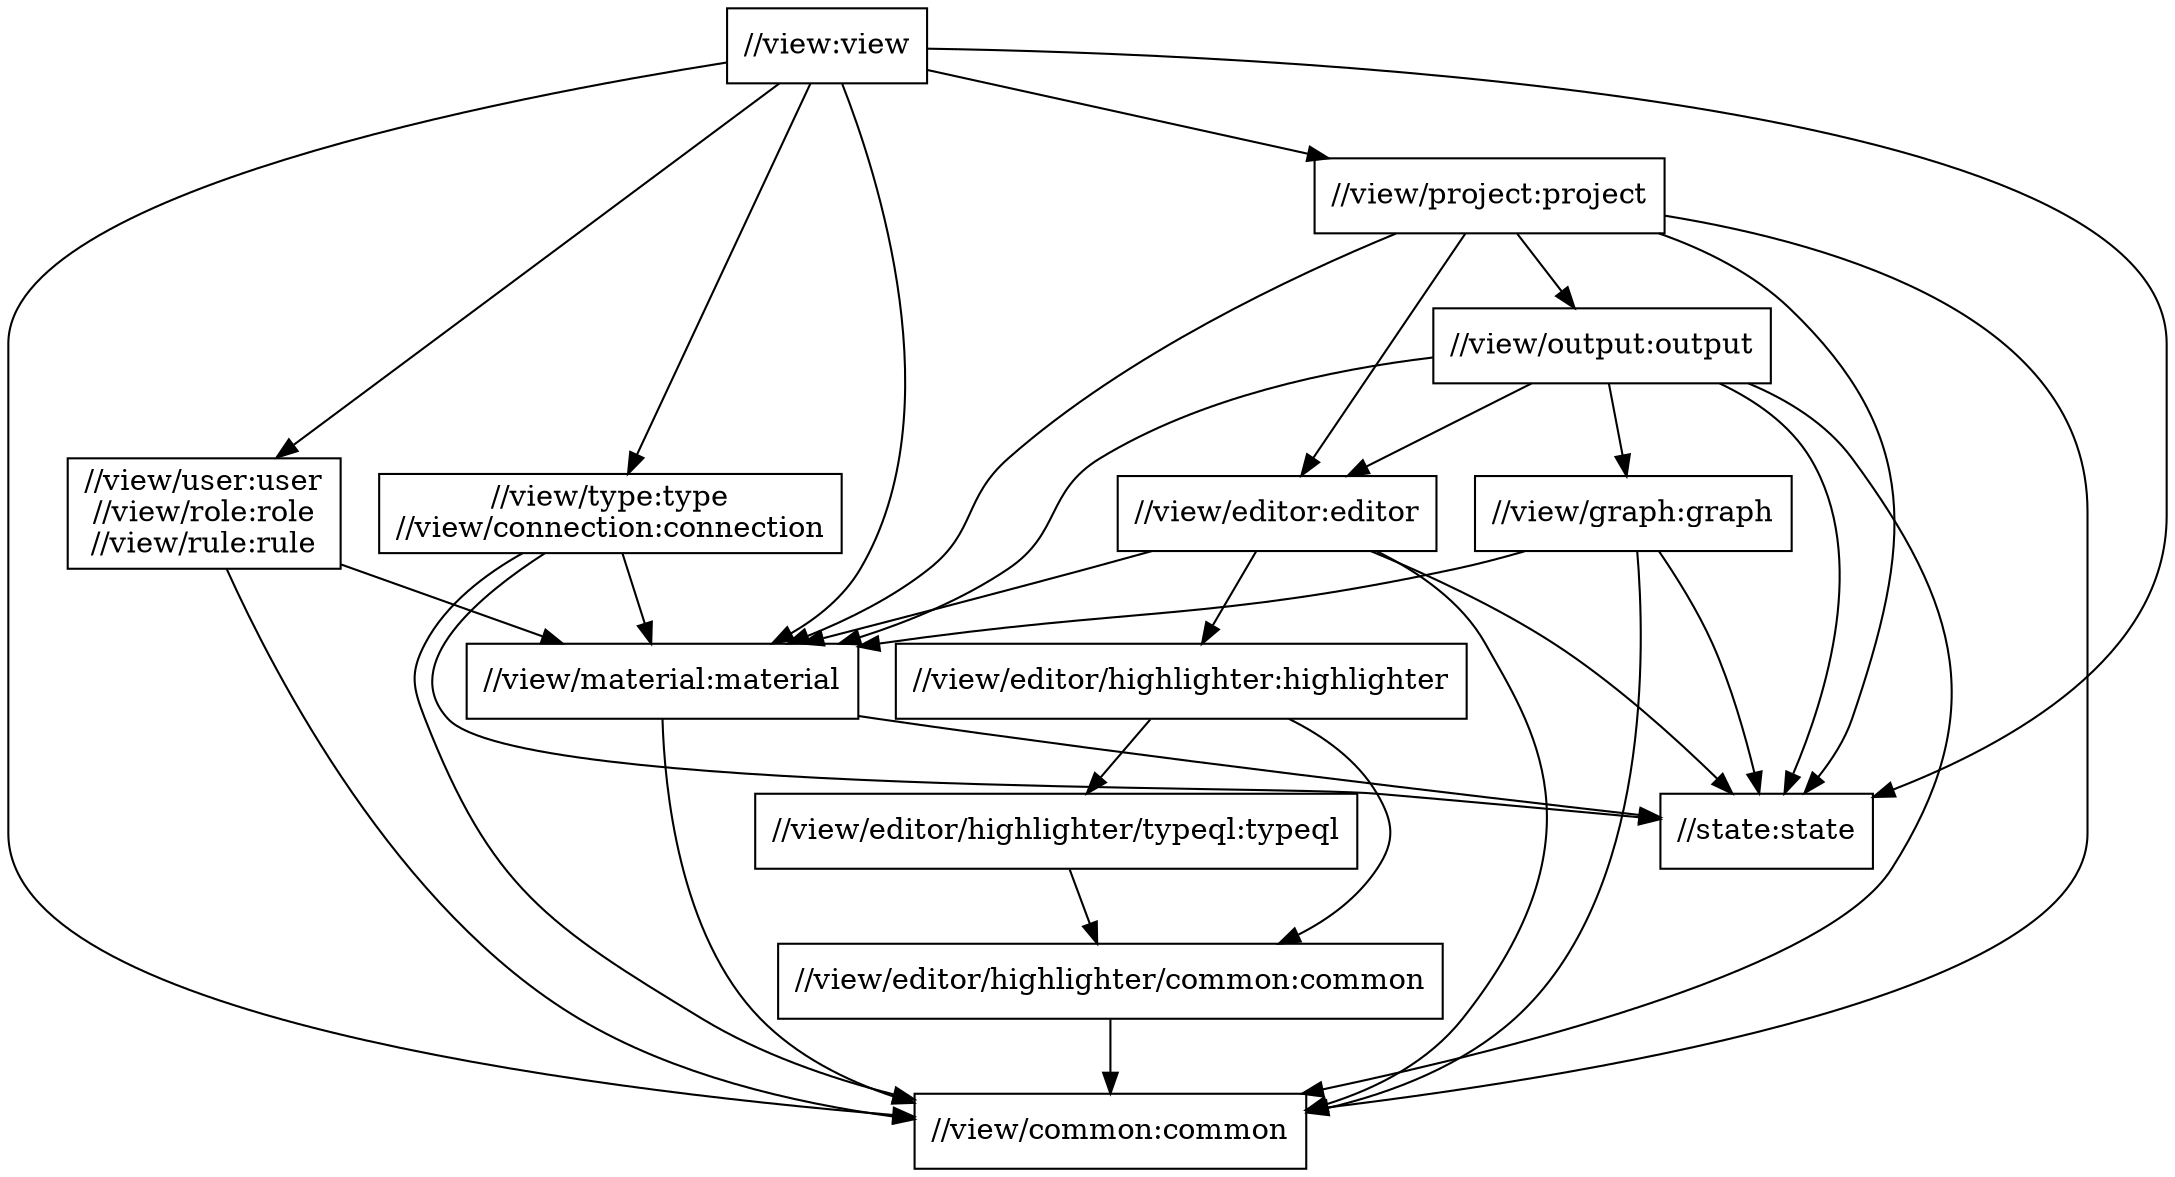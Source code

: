digraph mygraph {
  node [shape=box];
  "//view:view"
  "//view:view" -> "//view/common:common"
  "//view:view" -> "//view/type:type\n//view/connection:connection"
  "//view:view" -> "//view/material:material"
  "//view:view" -> "//view/project:project"
  "//view:view" -> "//view/user:user\n//view/role:role\n//view/rule:rule"
  "//view:view" -> "//state:state"
  "//view/project:project"
  "//view/project:project" -> "//view/common:common"
  "//view/project:project" -> "//view/editor:editor"
  "//view/project:project" -> "//view/material:material"
  "//view/project:project" -> "//view/output:output"
  "//view/project:project" -> "//state:state"
  "//view/output:output"
  "//view/output:output" -> "//view/common:common"
  "//view/output:output" -> "//view/editor:editor"
  "//view/output:output" -> "//view/graph:graph"
  "//view/output:output" -> "//view/material:material"
  "//view/output:output" -> "//state:state"
  "//view/graph:graph"
  "//view/graph:graph" -> "//view/common:common"
  "//view/graph:graph" -> "//view/material:material"
  "//view/graph:graph" -> "//state:state"
  "//view/user:user\n//view/role:role\n//view/rule:rule"
  "//view/user:user\n//view/role:role\n//view/rule:rule" -> "//view/common:common"
  "//view/user:user\n//view/role:role\n//view/rule:rule" -> "//view/material:material"
  "//view/type:type\n//view/connection:connection"
  "//view/type:type\n//view/connection:connection" -> "//view/common:common"
  "//view/type:type\n//view/connection:connection" -> "//view/material:material"
  "//view/type:type\n//view/connection:connection" -> "//state:state"
  "//view/editor:editor"
  "//view/editor:editor" -> "//view/common:common"
  "//view/editor:editor" -> "//view/editor/highlighter:highlighter"
  "//view/editor:editor" -> "//view/material:material"
  "//view/editor:editor" -> "//state:state"
  "//view/material:material"
  "//view/material:material" -> "//view/common:common"
  "//view/material:material" -> "//state:state"
  "//state:state"
  "//view/editor/highlighter:highlighter"
  "//view/editor/highlighter:highlighter" -> "//view/editor/highlighter/common:common"
  "//view/editor/highlighter:highlighter" -> "//view/editor/highlighter/typeql:typeql"
  "//view/editor/highlighter/typeql:typeql"
  "//view/editor/highlighter/typeql:typeql" -> "//view/editor/highlighter/common:common"
  "//view/editor/highlighter/common:common"
  "//view/editor/highlighter/common:common" -> "//view/common:common"
  "//view/common:common"
}
